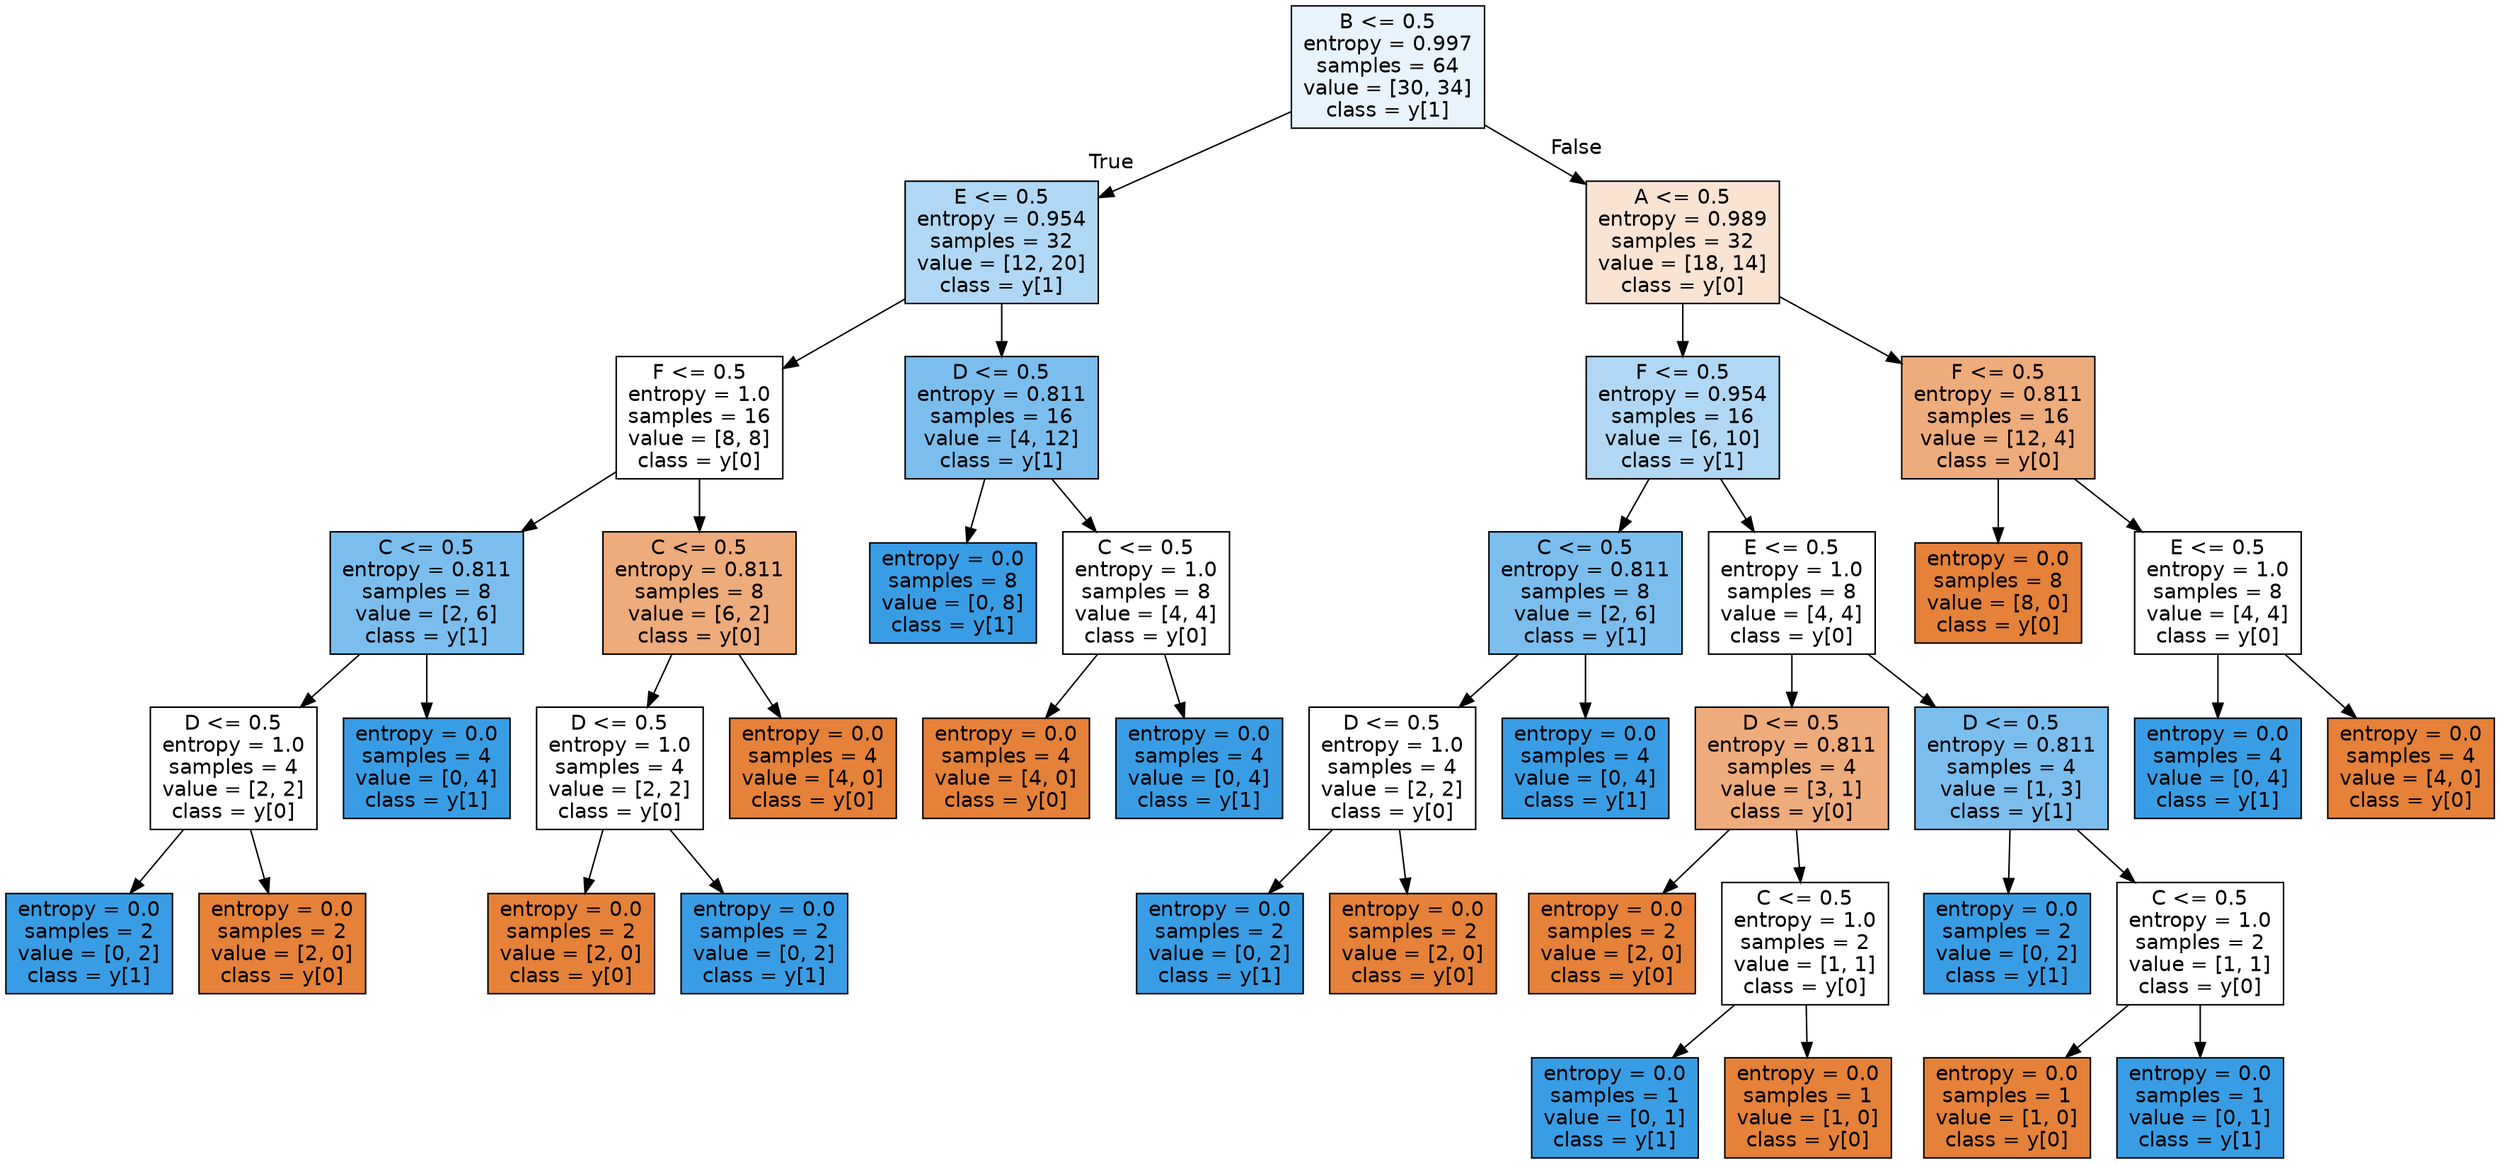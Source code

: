 digraph Tree {
node [shape=box, style="filled", color="black", fontname="helvetica"] ;
edge [fontname="helvetica"] ;
0 [label="B <= 0.5\nentropy = 0.997\nsamples = 64\nvalue = [30, 34]\nclass = y[1]", fillcolor="#e8f3fc"] ;
1 [label="E <= 0.5\nentropy = 0.954\nsamples = 32\nvalue = [12, 20]\nclass = y[1]", fillcolor="#b0d8f5"] ;
0 -> 1 [labeldistance=2.5, labelangle=45, headlabel="True"] ;
2 [label="F <= 0.5\nentropy = 1.0\nsamples = 16\nvalue = [8, 8]\nclass = y[0]", fillcolor="#ffffff"] ;
1 -> 2 ;
3 [label="C <= 0.5\nentropy = 0.811\nsamples = 8\nvalue = [2, 6]\nclass = y[1]", fillcolor="#7bbeee"] ;
2 -> 3 ;
4 [label="D <= 0.5\nentropy = 1.0\nsamples = 4\nvalue = [2, 2]\nclass = y[0]", fillcolor="#ffffff"] ;
3 -> 4 ;
5 [label="entropy = 0.0\nsamples = 2\nvalue = [0, 2]\nclass = y[1]", fillcolor="#399de5"] ;
4 -> 5 ;
6 [label="entropy = 0.0\nsamples = 2\nvalue = [2, 0]\nclass = y[0]", fillcolor="#e58139"] ;
4 -> 6 ;
7 [label="entropy = 0.0\nsamples = 4\nvalue = [0, 4]\nclass = y[1]", fillcolor="#399de5"] ;
3 -> 7 ;
8 [label="C <= 0.5\nentropy = 0.811\nsamples = 8\nvalue = [6, 2]\nclass = y[0]", fillcolor="#eeab7b"] ;
2 -> 8 ;
9 [label="D <= 0.5\nentropy = 1.0\nsamples = 4\nvalue = [2, 2]\nclass = y[0]", fillcolor="#ffffff"] ;
8 -> 9 ;
10 [label="entropy = 0.0\nsamples = 2\nvalue = [2, 0]\nclass = y[0]", fillcolor="#e58139"] ;
9 -> 10 ;
11 [label="entropy = 0.0\nsamples = 2\nvalue = [0, 2]\nclass = y[1]", fillcolor="#399de5"] ;
9 -> 11 ;
12 [label="entropy = 0.0\nsamples = 4\nvalue = [4, 0]\nclass = y[0]", fillcolor="#e58139"] ;
8 -> 12 ;
13 [label="D <= 0.5\nentropy = 0.811\nsamples = 16\nvalue = [4, 12]\nclass = y[1]", fillcolor="#7bbeee"] ;
1 -> 13 ;
14 [label="entropy = 0.0\nsamples = 8\nvalue = [0, 8]\nclass = y[1]", fillcolor="#399de5"] ;
13 -> 14 ;
15 [label="C <= 0.5\nentropy = 1.0\nsamples = 8\nvalue = [4, 4]\nclass = y[0]", fillcolor="#ffffff"] ;
13 -> 15 ;
16 [label="entropy = 0.0\nsamples = 4\nvalue = [4, 0]\nclass = y[0]", fillcolor="#e58139"] ;
15 -> 16 ;
17 [label="entropy = 0.0\nsamples = 4\nvalue = [0, 4]\nclass = y[1]", fillcolor="#399de5"] ;
15 -> 17 ;
18 [label="A <= 0.5\nentropy = 0.989\nsamples = 32\nvalue = [18, 14]\nclass = y[0]", fillcolor="#f9e3d3"] ;
0 -> 18 [labeldistance=2.5, labelangle=-45, headlabel="False"] ;
19 [label="F <= 0.5\nentropy = 0.954\nsamples = 16\nvalue = [6, 10]\nclass = y[1]", fillcolor="#b0d8f5"] ;
18 -> 19 ;
20 [label="C <= 0.5\nentropy = 0.811\nsamples = 8\nvalue = [2, 6]\nclass = y[1]", fillcolor="#7bbeee"] ;
19 -> 20 ;
21 [label="D <= 0.5\nentropy = 1.0\nsamples = 4\nvalue = [2, 2]\nclass = y[0]", fillcolor="#ffffff"] ;
20 -> 21 ;
22 [label="entropy = 0.0\nsamples = 2\nvalue = [0, 2]\nclass = y[1]", fillcolor="#399de5"] ;
21 -> 22 ;
23 [label="entropy = 0.0\nsamples = 2\nvalue = [2, 0]\nclass = y[0]", fillcolor="#e58139"] ;
21 -> 23 ;
24 [label="entropy = 0.0\nsamples = 4\nvalue = [0, 4]\nclass = y[1]", fillcolor="#399de5"] ;
20 -> 24 ;
25 [label="E <= 0.5\nentropy = 1.0\nsamples = 8\nvalue = [4, 4]\nclass = y[0]", fillcolor="#ffffff"] ;
19 -> 25 ;
26 [label="D <= 0.5\nentropy = 0.811\nsamples = 4\nvalue = [3, 1]\nclass = y[0]", fillcolor="#eeab7b"] ;
25 -> 26 ;
27 [label="entropy = 0.0\nsamples = 2\nvalue = [2, 0]\nclass = y[0]", fillcolor="#e58139"] ;
26 -> 27 ;
28 [label="C <= 0.5\nentropy = 1.0\nsamples = 2\nvalue = [1, 1]\nclass = y[0]", fillcolor="#ffffff"] ;
26 -> 28 ;
29 [label="entropy = 0.0\nsamples = 1\nvalue = [0, 1]\nclass = y[1]", fillcolor="#399de5"] ;
28 -> 29 ;
30 [label="entropy = 0.0\nsamples = 1\nvalue = [1, 0]\nclass = y[0]", fillcolor="#e58139"] ;
28 -> 30 ;
31 [label="D <= 0.5\nentropy = 0.811\nsamples = 4\nvalue = [1, 3]\nclass = y[1]", fillcolor="#7bbeee"] ;
25 -> 31 ;
32 [label="entropy = 0.0\nsamples = 2\nvalue = [0, 2]\nclass = y[1]", fillcolor="#399de5"] ;
31 -> 32 ;
33 [label="C <= 0.5\nentropy = 1.0\nsamples = 2\nvalue = [1, 1]\nclass = y[0]", fillcolor="#ffffff"] ;
31 -> 33 ;
34 [label="entropy = 0.0\nsamples = 1\nvalue = [1, 0]\nclass = y[0]", fillcolor="#e58139"] ;
33 -> 34 ;
35 [label="entropy = 0.0\nsamples = 1\nvalue = [0, 1]\nclass = y[1]", fillcolor="#399de5"] ;
33 -> 35 ;
36 [label="F <= 0.5\nentropy = 0.811\nsamples = 16\nvalue = [12, 4]\nclass = y[0]", fillcolor="#eeab7b"] ;
18 -> 36 ;
37 [label="entropy = 0.0\nsamples = 8\nvalue = [8, 0]\nclass = y[0]", fillcolor="#e58139"] ;
36 -> 37 ;
38 [label="E <= 0.5\nentropy = 1.0\nsamples = 8\nvalue = [4, 4]\nclass = y[0]", fillcolor="#ffffff"] ;
36 -> 38 ;
39 [label="entropy = 0.0\nsamples = 4\nvalue = [0, 4]\nclass = y[1]", fillcolor="#399de5"] ;
38 -> 39 ;
40 [label="entropy = 0.0\nsamples = 4\nvalue = [4, 0]\nclass = y[0]", fillcolor="#e58139"] ;
38 -> 40 ;
}